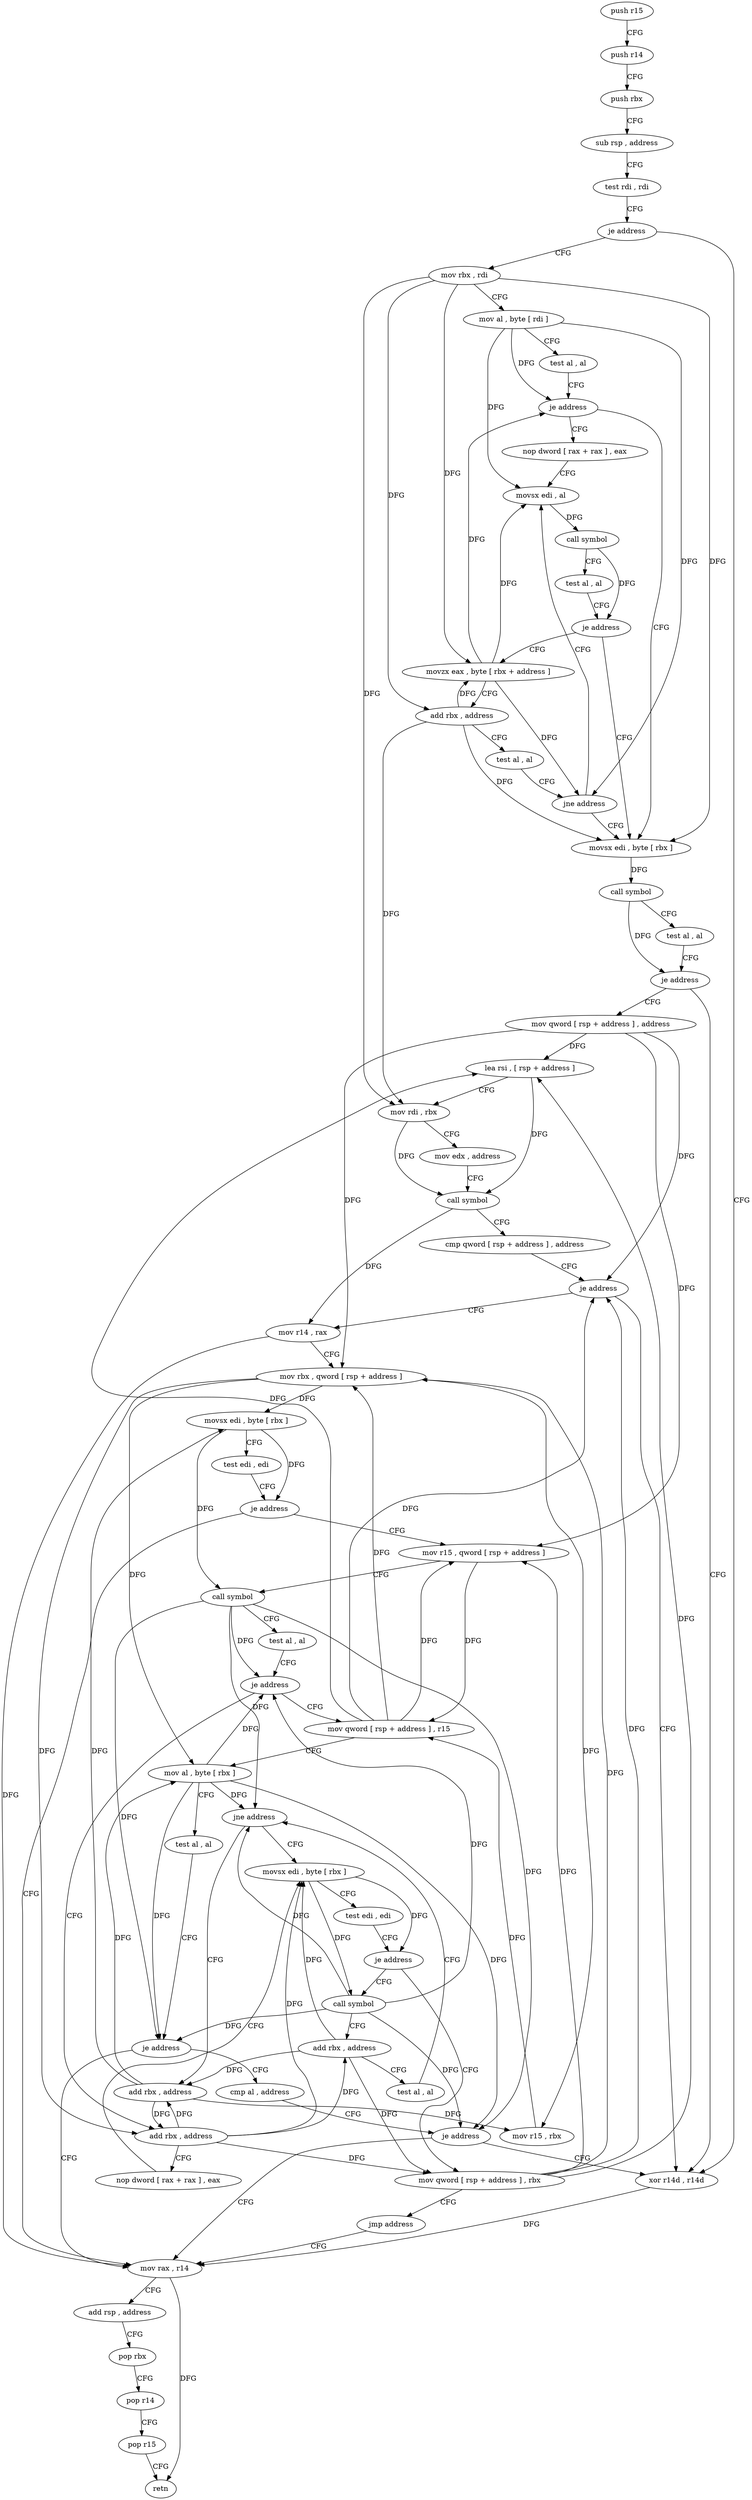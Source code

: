 digraph "func" {
"4204512" [label = "push r15" ]
"4204514" [label = "push r14" ]
"4204516" [label = "push rbx" ]
"4204517" [label = "sub rsp , address" ]
"4204521" [label = "test rdi , rdi" ]
"4204524" [label = "je address" ]
"4204698" [label = "xor r14d , r14d" ]
"4204530" [label = "mov rbx , rdi" ]
"4204701" [label = "mov rax , r14" ]
"4204533" [label = "mov al , byte [ rdi ]" ]
"4204535" [label = "test al , al" ]
"4204537" [label = "je address" ]
"4204568" [label = "movsx edi , byte [ rbx ]" ]
"4204539" [label = "nop dword [ rax + rax ] , eax" ]
"4204571" [label = "call symbol" ]
"4204576" [label = "test al , al" ]
"4204578" [label = "je address" ]
"4204580" [label = "mov qword [ rsp + address ] , address" ]
"4204544" [label = "movsx edi , al" ]
"4204589" [label = "lea rsi , [ rsp + address ]" ]
"4204594" [label = "mov rdi , rbx" ]
"4204597" [label = "mov edx , address" ]
"4204602" [label = "call symbol" ]
"4204607" [label = "cmp qword [ rsp + address ] , address" ]
"4204613" [label = "je address" ]
"4204615" [label = "mov r14 , rax" ]
"4204556" [label = "movzx eax , byte [ rbx + address ]" ]
"4204560" [label = "add rbx , address" ]
"4204564" [label = "test al , al" ]
"4204566" [label = "jne address" ]
"4204618" [label = "mov rbx , qword [ rsp + address ]" ]
"4204623" [label = "movsx edi , byte [ rbx ]" ]
"4204626" [label = "test edi , edi" ]
"4204628" [label = "je address" ]
"4204630" [label = "mov r15 , qword [ rsp + address ]" ]
"4204547" [label = "call symbol" ]
"4204552" [label = "test al , al" ]
"4204554" [label = "je address" ]
"4204704" [label = "add rsp , address" ]
"4204708" [label = "pop rbx" ]
"4204709" [label = "pop r14" ]
"4204711" [label = "pop r15" ]
"4204713" [label = "retn" ]
"4204635" [label = "call symbol" ]
"4204640" [label = "test al , al" ]
"4204642" [label = "je address" ]
"4204683" [label = "mov qword [ rsp + address ] , r15" ]
"4204644" [label = "add rbx , address" ]
"4204688" [label = "mov al , byte [ rbx ]" ]
"4204690" [label = "test al , al" ]
"4204692" [label = "je address" ]
"4204694" [label = "cmp al , address" ]
"4204648" [label = "nop dword [ rax + rax ] , eax" ]
"4204656" [label = "movsx edi , byte [ rbx ]" ]
"4204696" [label = "je address" ]
"4204714" [label = "mov qword [ rsp + address ] , rbx" ]
"4204719" [label = "jmp address" ]
"4204663" [label = "call symbol" ]
"4204668" [label = "add rbx , address" ]
"4204672" [label = "test al , al" ]
"4204674" [label = "jne address" ]
"4204676" [label = "add rbx , address" ]
"4204659" [label = "test edi , edi" ]
"4204661" [label = "je address" ]
"4204680" [label = "mov r15 , rbx" ]
"4204512" -> "4204514" [ label = "CFG" ]
"4204514" -> "4204516" [ label = "CFG" ]
"4204516" -> "4204517" [ label = "CFG" ]
"4204517" -> "4204521" [ label = "CFG" ]
"4204521" -> "4204524" [ label = "CFG" ]
"4204524" -> "4204698" [ label = "CFG" ]
"4204524" -> "4204530" [ label = "CFG" ]
"4204698" -> "4204701" [ label = "DFG" ]
"4204530" -> "4204533" [ label = "CFG" ]
"4204530" -> "4204568" [ label = "DFG" ]
"4204530" -> "4204594" [ label = "DFG" ]
"4204530" -> "4204556" [ label = "DFG" ]
"4204530" -> "4204560" [ label = "DFG" ]
"4204701" -> "4204704" [ label = "CFG" ]
"4204701" -> "4204713" [ label = "DFG" ]
"4204533" -> "4204535" [ label = "CFG" ]
"4204533" -> "4204537" [ label = "DFG" ]
"4204533" -> "4204544" [ label = "DFG" ]
"4204533" -> "4204566" [ label = "DFG" ]
"4204535" -> "4204537" [ label = "CFG" ]
"4204537" -> "4204568" [ label = "CFG" ]
"4204537" -> "4204539" [ label = "CFG" ]
"4204568" -> "4204571" [ label = "DFG" ]
"4204539" -> "4204544" [ label = "CFG" ]
"4204571" -> "4204576" [ label = "CFG" ]
"4204571" -> "4204578" [ label = "DFG" ]
"4204576" -> "4204578" [ label = "CFG" ]
"4204578" -> "4204698" [ label = "CFG" ]
"4204578" -> "4204580" [ label = "CFG" ]
"4204580" -> "4204589" [ label = "DFG" ]
"4204580" -> "4204613" [ label = "DFG" ]
"4204580" -> "4204618" [ label = "DFG" ]
"4204580" -> "4204630" [ label = "DFG" ]
"4204544" -> "4204547" [ label = "DFG" ]
"4204589" -> "4204594" [ label = "CFG" ]
"4204589" -> "4204602" [ label = "DFG" ]
"4204594" -> "4204597" [ label = "CFG" ]
"4204594" -> "4204602" [ label = "DFG" ]
"4204597" -> "4204602" [ label = "CFG" ]
"4204602" -> "4204607" [ label = "CFG" ]
"4204602" -> "4204615" [ label = "DFG" ]
"4204607" -> "4204613" [ label = "CFG" ]
"4204613" -> "4204698" [ label = "CFG" ]
"4204613" -> "4204615" [ label = "CFG" ]
"4204615" -> "4204618" [ label = "CFG" ]
"4204615" -> "4204701" [ label = "DFG" ]
"4204556" -> "4204560" [ label = "CFG" ]
"4204556" -> "4204537" [ label = "DFG" ]
"4204556" -> "4204544" [ label = "DFG" ]
"4204556" -> "4204566" [ label = "DFG" ]
"4204560" -> "4204564" [ label = "CFG" ]
"4204560" -> "4204568" [ label = "DFG" ]
"4204560" -> "4204594" [ label = "DFG" ]
"4204560" -> "4204556" [ label = "DFG" ]
"4204564" -> "4204566" [ label = "CFG" ]
"4204566" -> "4204544" [ label = "CFG" ]
"4204566" -> "4204568" [ label = "CFG" ]
"4204618" -> "4204623" [ label = "DFG" ]
"4204618" -> "4204688" [ label = "DFG" ]
"4204618" -> "4204644" [ label = "DFG" ]
"4204618" -> "4204680" [ label = "DFG" ]
"4204623" -> "4204626" [ label = "CFG" ]
"4204623" -> "4204628" [ label = "DFG" ]
"4204623" -> "4204635" [ label = "DFG" ]
"4204626" -> "4204628" [ label = "CFG" ]
"4204628" -> "4204701" [ label = "CFG" ]
"4204628" -> "4204630" [ label = "CFG" ]
"4204630" -> "4204635" [ label = "CFG" ]
"4204630" -> "4204683" [ label = "DFG" ]
"4204547" -> "4204552" [ label = "CFG" ]
"4204547" -> "4204554" [ label = "DFG" ]
"4204552" -> "4204554" [ label = "CFG" ]
"4204554" -> "4204568" [ label = "CFG" ]
"4204554" -> "4204556" [ label = "CFG" ]
"4204704" -> "4204708" [ label = "CFG" ]
"4204708" -> "4204709" [ label = "CFG" ]
"4204709" -> "4204711" [ label = "CFG" ]
"4204711" -> "4204713" [ label = "CFG" ]
"4204635" -> "4204640" [ label = "CFG" ]
"4204635" -> "4204642" [ label = "DFG" ]
"4204635" -> "4204692" [ label = "DFG" ]
"4204635" -> "4204696" [ label = "DFG" ]
"4204635" -> "4204674" [ label = "DFG" ]
"4204640" -> "4204642" [ label = "CFG" ]
"4204642" -> "4204683" [ label = "CFG" ]
"4204642" -> "4204644" [ label = "CFG" ]
"4204683" -> "4204688" [ label = "CFG" ]
"4204683" -> "4204589" [ label = "DFG" ]
"4204683" -> "4204613" [ label = "DFG" ]
"4204683" -> "4204618" [ label = "DFG" ]
"4204683" -> "4204630" [ label = "DFG" ]
"4204644" -> "4204648" [ label = "CFG" ]
"4204644" -> "4204656" [ label = "DFG" ]
"4204644" -> "4204714" [ label = "DFG" ]
"4204644" -> "4204668" [ label = "DFG" ]
"4204644" -> "4204676" [ label = "DFG" ]
"4204688" -> "4204690" [ label = "CFG" ]
"4204688" -> "4204642" [ label = "DFG" ]
"4204688" -> "4204692" [ label = "DFG" ]
"4204688" -> "4204696" [ label = "DFG" ]
"4204688" -> "4204674" [ label = "DFG" ]
"4204690" -> "4204692" [ label = "CFG" ]
"4204692" -> "4204701" [ label = "CFG" ]
"4204692" -> "4204694" [ label = "CFG" ]
"4204694" -> "4204696" [ label = "CFG" ]
"4204648" -> "4204656" [ label = "CFG" ]
"4204656" -> "4204659" [ label = "CFG" ]
"4204656" -> "4204661" [ label = "DFG" ]
"4204656" -> "4204663" [ label = "DFG" ]
"4204696" -> "4204701" [ label = "CFG" ]
"4204696" -> "4204698" [ label = "CFG" ]
"4204714" -> "4204719" [ label = "CFG" ]
"4204714" -> "4204589" [ label = "DFG" ]
"4204714" -> "4204613" [ label = "DFG" ]
"4204714" -> "4204618" [ label = "DFG" ]
"4204714" -> "4204630" [ label = "DFG" ]
"4204719" -> "4204701" [ label = "CFG" ]
"4204663" -> "4204668" [ label = "CFG" ]
"4204663" -> "4204642" [ label = "DFG" ]
"4204663" -> "4204692" [ label = "DFG" ]
"4204663" -> "4204696" [ label = "DFG" ]
"4204663" -> "4204674" [ label = "DFG" ]
"4204668" -> "4204672" [ label = "CFG" ]
"4204668" -> "4204656" [ label = "DFG" ]
"4204668" -> "4204714" [ label = "DFG" ]
"4204668" -> "4204676" [ label = "DFG" ]
"4204672" -> "4204674" [ label = "CFG" ]
"4204674" -> "4204656" [ label = "CFG" ]
"4204674" -> "4204676" [ label = "CFG" ]
"4204676" -> "4204680" [ label = "DFG" ]
"4204676" -> "4204623" [ label = "DFG" ]
"4204676" -> "4204688" [ label = "DFG" ]
"4204676" -> "4204644" [ label = "DFG" ]
"4204659" -> "4204661" [ label = "CFG" ]
"4204661" -> "4204714" [ label = "CFG" ]
"4204661" -> "4204663" [ label = "CFG" ]
"4204680" -> "4204683" [ label = "DFG" ]
}
